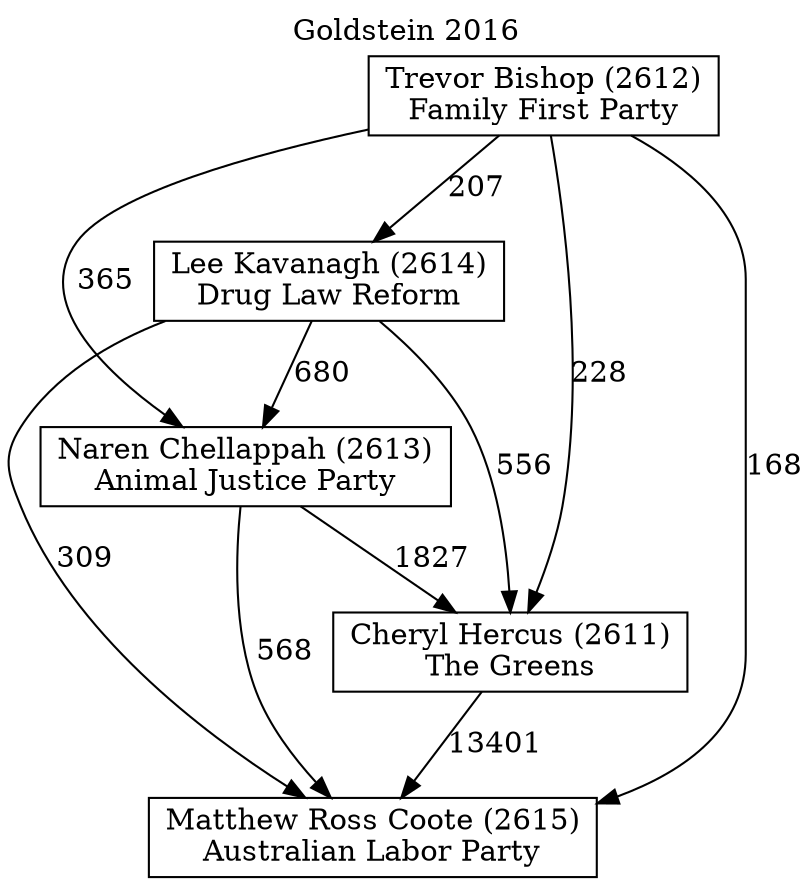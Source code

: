 // House preference flow
digraph "Matthew Ross Coote (2615)_Goldstein_2016" {
	graph [label="Goldstein 2016" labelloc=t mclimit=10]
	node [shape=box]
	"Matthew Ross Coote (2615)" [label="Matthew Ross Coote (2615)
Australian Labor Party"]
	"Cheryl Hercus (2611)" [label="Cheryl Hercus (2611)
The Greens"]
	"Naren Chellappah (2613)" [label="Naren Chellappah (2613)
Animal Justice Party"]
	"Lee Kavanagh (2614)" [label="Lee Kavanagh (2614)
Drug Law Reform"]
	"Trevor Bishop (2612)" [label="Trevor Bishop (2612)
Family First Party"]
	"Cheryl Hercus (2611)" -> "Matthew Ross Coote (2615)" [label=13401]
	"Naren Chellappah (2613)" -> "Cheryl Hercus (2611)" [label=1827]
	"Lee Kavanagh (2614)" -> "Naren Chellappah (2613)" [label=680]
	"Trevor Bishop (2612)" -> "Lee Kavanagh (2614)" [label=207]
	"Naren Chellappah (2613)" -> "Matthew Ross Coote (2615)" [label=568]
	"Lee Kavanagh (2614)" -> "Matthew Ross Coote (2615)" [label=309]
	"Trevor Bishop (2612)" -> "Matthew Ross Coote (2615)" [label=168]
	"Trevor Bishop (2612)" -> "Naren Chellappah (2613)" [label=365]
	"Lee Kavanagh (2614)" -> "Cheryl Hercus (2611)" [label=556]
	"Trevor Bishop (2612)" -> "Cheryl Hercus (2611)" [label=228]
}
